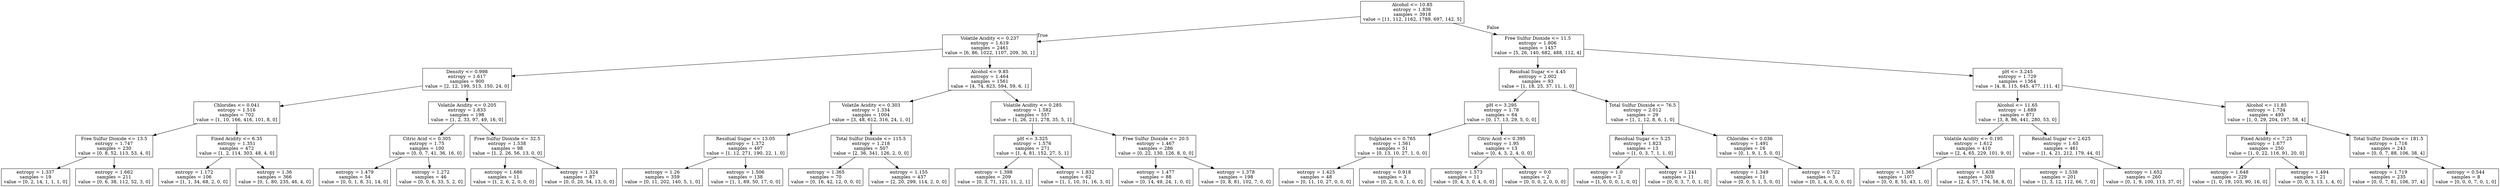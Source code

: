digraph Tree {
node [shape=box] ;
0 [label="Alcohol <= 10.85\nentropy = 1.836\nsamples = 3918\nvalue = [11, 112, 1162, 1789, 697, 142, 5]"] ;
1 [label="Volatile Acidity <= 0.237\nentropy = 1.619\nsamples = 2461\nvalue = [6, 86, 1022, 1107, 209, 30, 1]"] ;
0 -> 1 [labeldistance=2.5, labelangle=45, headlabel="True"] ;
2 [label="Density <= 0.998\nentropy = 1.617\nsamples = 900\nvalue = [2, 12, 199, 513, 150, 24, 0]"] ;
1 -> 2 ;
3 [label="Chlorides <= 0.041\nentropy = 1.516\nsamples = 702\nvalue = [1, 10, 166, 416, 101, 8, 0]"] ;
2 -> 3 ;
4 [label="Free Sulfur Dioxide <= 13.5\nentropy = 1.747\nsamples = 230\nvalue = [0, 8, 52, 113, 53, 4, 0]"] ;
3 -> 4 ;
5 [label="entropy = 1.337\nsamples = 19\nvalue = [0, 2, 14, 1, 1, 1, 0]"] ;
4 -> 5 ;
6 [label="entropy = 1.662\nsamples = 211\nvalue = [0, 6, 38, 112, 52, 3, 0]"] ;
4 -> 6 ;
7 [label="Fixed Acidity <= 6.35\nentropy = 1.351\nsamples = 472\nvalue = [1, 2, 114, 303, 48, 4, 0]"] ;
3 -> 7 ;
8 [label="entropy = 1.172\nsamples = 106\nvalue = [1, 1, 34, 68, 2, 0, 0]"] ;
7 -> 8 ;
9 [label="entropy = 1.36\nsamples = 366\nvalue = [0, 1, 80, 235, 46, 4, 0]"] ;
7 -> 9 ;
10 [label="Volatile Acidity <= 0.205\nentropy = 1.833\nsamples = 198\nvalue = [1, 2, 33, 97, 49, 16, 0]"] ;
2 -> 10 ;
11 [label="Citric Acid <= 0.305\nentropy = 1.75\nsamples = 100\nvalue = [0, 0, 7, 41, 36, 16, 0]"] ;
10 -> 11 ;
12 [label="entropy = 1.479\nsamples = 54\nvalue = [0, 0, 1, 8, 31, 14, 0]"] ;
11 -> 12 ;
13 [label="entropy = 1.272\nsamples = 46\nvalue = [0, 0, 6, 33, 5, 2, 0]"] ;
11 -> 13 ;
14 [label="Free Sulfur Dioxide <= 32.5\nentropy = 1.538\nsamples = 98\nvalue = [1, 2, 26, 56, 13, 0, 0]"] ;
10 -> 14 ;
15 [label="entropy = 1.686\nsamples = 11\nvalue = [1, 2, 6, 2, 0, 0, 0]"] ;
14 -> 15 ;
16 [label="entropy = 1.324\nsamples = 87\nvalue = [0, 0, 20, 54, 13, 0, 0]"] ;
14 -> 16 ;
17 [label="Alcohol <= 9.85\nentropy = 1.464\nsamples = 1561\nvalue = [4, 74, 823, 594, 59, 6, 1]"] ;
1 -> 17 ;
18 [label="Volatile Acidity <= 0.303\nentropy = 1.334\nsamples = 1004\nvalue = [3, 48, 612, 316, 24, 1, 0]"] ;
17 -> 18 ;
19 [label="Residual Sugar <= 13.05\nentropy = 1.372\nsamples = 497\nvalue = [1, 12, 271, 190, 22, 1, 0]"] ;
18 -> 19 ;
20 [label="entropy = 1.26\nsamples = 359\nvalue = [0, 11, 202, 140, 5, 1, 0]"] ;
19 -> 20 ;
21 [label="entropy = 1.506\nsamples = 138\nvalue = [1, 1, 69, 50, 17, 0, 0]"] ;
19 -> 21 ;
22 [label="Total Sulfur Dioxide <= 115.5\nentropy = 1.218\nsamples = 507\nvalue = [2, 36, 341, 126, 2, 0, 0]"] ;
18 -> 22 ;
23 [label="entropy = 1.365\nsamples = 70\nvalue = [0, 16, 42, 12, 0, 0, 0]"] ;
22 -> 23 ;
24 [label="entropy = 1.155\nsamples = 437\nvalue = [2, 20, 299, 114, 2, 0, 0]"] ;
22 -> 24 ;
25 [label="Volatile Acidity <= 0.285\nentropy = 1.582\nsamples = 557\nvalue = [1, 26, 211, 278, 35, 5, 1]"] ;
17 -> 25 ;
26 [label="pH <= 3.325\nentropy = 1.576\nsamples = 271\nvalue = [1, 4, 81, 152, 27, 5, 1]"] ;
25 -> 26 ;
27 [label="entropy = 1.398\nsamples = 209\nvalue = [0, 3, 71, 121, 11, 2, 1]"] ;
26 -> 27 ;
28 [label="entropy = 1.832\nsamples = 62\nvalue = [1, 1, 10, 31, 16, 3, 0]"] ;
26 -> 28 ;
29 [label="Free Sulfur Dioxide <= 20.5\nentropy = 1.467\nsamples = 286\nvalue = [0, 22, 130, 126, 8, 0, 0]"] ;
25 -> 29 ;
30 [label="entropy = 1.477\nsamples = 88\nvalue = [0, 14, 49, 24, 1, 0, 0]"] ;
29 -> 30 ;
31 [label="entropy = 1.378\nsamples = 198\nvalue = [0, 8, 81, 102, 7, 0, 0]"] ;
29 -> 31 ;
32 [label="Free Sulfur Dioxide <= 11.5\nentropy = 1.806\nsamples = 1457\nvalue = [5, 26, 140, 682, 488, 112, 4]"] ;
0 -> 32 [labeldistance=2.5, labelangle=-45, headlabel="False"] ;
33 [label="Residual Sugar <= 4.45\nentropy = 2.002\nsamples = 93\nvalue = [1, 18, 25, 37, 11, 1, 0]"] ;
32 -> 33 ;
34 [label="pH <= 3.295\nentropy = 1.78\nsamples = 64\nvalue = [0, 17, 13, 29, 5, 0, 0]"] ;
33 -> 34 ;
35 [label="Sulphates <= 0.765\nentropy = 1.561\nsamples = 51\nvalue = [0, 13, 10, 27, 1, 0, 0]"] ;
34 -> 35 ;
36 [label="entropy = 1.425\nsamples = 48\nvalue = [0, 11, 10, 27, 0, 0, 0]"] ;
35 -> 36 ;
37 [label="entropy = 0.918\nsamples = 3\nvalue = [0, 2, 0, 0, 1, 0, 0]"] ;
35 -> 37 ;
38 [label="Citric Acid <= 0.395\nentropy = 1.95\nsamples = 13\nvalue = [0, 4, 3, 2, 4, 0, 0]"] ;
34 -> 38 ;
39 [label="entropy = 1.573\nsamples = 11\nvalue = [0, 4, 3, 0, 4, 0, 0]"] ;
38 -> 39 ;
40 [label="entropy = 0.0\nsamples = 2\nvalue = [0, 0, 0, 2, 0, 0, 0]"] ;
38 -> 40 ;
41 [label="Total Sulfur Dioxide <= 76.5\nentropy = 2.012\nsamples = 29\nvalue = [1, 1, 12, 8, 6, 1, 0]"] ;
33 -> 41 ;
42 [label="Residual Sugar <= 5.25\nentropy = 1.823\nsamples = 13\nvalue = [1, 0, 3, 7, 1, 1, 0]"] ;
41 -> 42 ;
43 [label="entropy = 1.0\nsamples = 2\nvalue = [1, 0, 0, 0, 1, 0, 0]"] ;
42 -> 43 ;
44 [label="entropy = 1.241\nsamples = 11\nvalue = [0, 0, 3, 7, 0, 1, 0]"] ;
42 -> 44 ;
45 [label="Chlorides <= 0.036\nentropy = 1.491\nsamples = 16\nvalue = [0, 1, 9, 1, 5, 0, 0]"] ;
41 -> 45 ;
46 [label="entropy = 1.349\nsamples = 11\nvalue = [0, 0, 5, 1, 5, 0, 0]"] ;
45 -> 46 ;
47 [label="entropy = 0.722\nsamples = 5\nvalue = [0, 1, 4, 0, 0, 0, 0]"] ;
45 -> 47 ;
48 [label="pH <= 3.245\nentropy = 1.729\nsamples = 1364\nvalue = [4, 8, 115, 645, 477, 111, 4]"] ;
32 -> 48 ;
49 [label="Alcohol <= 11.65\nentropy = 1.689\nsamples = 871\nvalue = [3, 8, 86, 441, 280, 53, 0]"] ;
48 -> 49 ;
50 [label="Volatile Acidity <= 0.195\nentropy = 1.612\nsamples = 410\nvalue = [2, 4, 65, 229, 101, 9, 0]"] ;
49 -> 50 ;
51 [label="entropy = 1.365\nsamples = 107\nvalue = [0, 0, 8, 55, 43, 1, 0]"] ;
50 -> 51 ;
52 [label="entropy = 1.638\nsamples = 303\nvalue = [2, 4, 57, 174, 58, 8, 0]"] ;
50 -> 52 ;
53 [label="Residual Sugar <= 2.625\nentropy = 1.65\nsamples = 461\nvalue = [1, 4, 21, 212, 179, 44, 0]"] ;
49 -> 53 ;
54 [label="entropy = 1.538\nsamples = 201\nvalue = [1, 3, 12, 112, 66, 7, 0]"] ;
53 -> 54 ;
55 [label="entropy = 1.652\nsamples = 260\nvalue = [0, 1, 9, 100, 113, 37, 0]"] ;
53 -> 55 ;
56 [label="Alcohol <= 11.85\nentropy = 1.734\nsamples = 493\nvalue = [1, 0, 29, 204, 197, 58, 4]"] ;
48 -> 56 ;
57 [label="Fixed Acidity <= 7.25\nentropy = 1.677\nsamples = 250\nvalue = [1, 0, 22, 116, 91, 20, 0]"] ;
56 -> 57 ;
58 [label="entropy = 1.648\nsamples = 229\nvalue = [1, 0, 19, 103, 90, 16, 0]"] ;
57 -> 58 ;
59 [label="entropy = 1.494\nsamples = 21\nvalue = [0, 0, 3, 13, 1, 4, 0]"] ;
57 -> 59 ;
60 [label="Total Sulfur Dioxide <= 181.5\nentropy = 1.716\nsamples = 243\nvalue = [0, 0, 7, 88, 106, 38, 4]"] ;
56 -> 60 ;
61 [label="entropy = 1.719\nsamples = 235\nvalue = [0, 0, 7, 81, 106, 37, 4]"] ;
60 -> 61 ;
62 [label="entropy = 0.544\nsamples = 8\nvalue = [0, 0, 0, 7, 0, 1, 0]"] ;
60 -> 62 ;
}